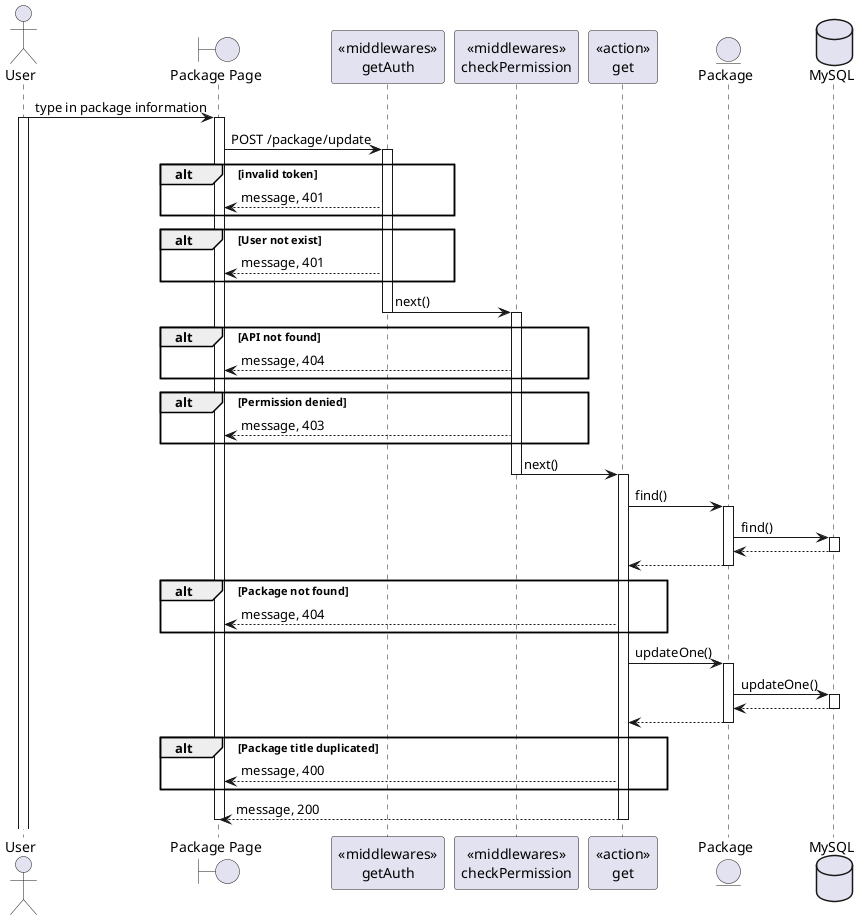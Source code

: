 @startuml
actor User
boundary "Package Page" as Client
participant "<<middlewares>>\ngetAuth" as mid1
participant "<<middlewares>>\ncheckPermission" as mid2
participant "<<action>>\nget" as Controller
entity "Package" as Model
database "MySQL" as DB

User -> Client: type in package information
activate User
activate Client
Client -> mid1: POST /package/update
activate mid1
alt invalid token
    mid1 --> Client: message, 401
end
alt User not exist
    mid1 --> Client: message, 401
end
mid1 -> mid2: next()
deactivate mid1
activate mid2
alt API not found
    mid2 --> Client: message, 404
end
alt Permission denied
    mid2 --> Client: message, 403
end
mid2 -> Controller: next()
deactivate mid2
activate Controller
Controller -> Model: find()
activate Model
Model -> DB: find()
activate DB
DB --> Model
deactivate DB
Model --> Controller
deactivate Model
Alt Package not found
    Controller --> Client: message, 404
end
Controller -> Model: updateOne()
activate Model
Model -> DB: updateOne()
activate DB
DB --> Model
deactivate DB
Model --> Controller
deactivate Model
alt Package title duplicated
Controller --> Client: message, 400
end
Controller --> Client: message, 200
deactivate Controller







deactivate Client

@enduml
